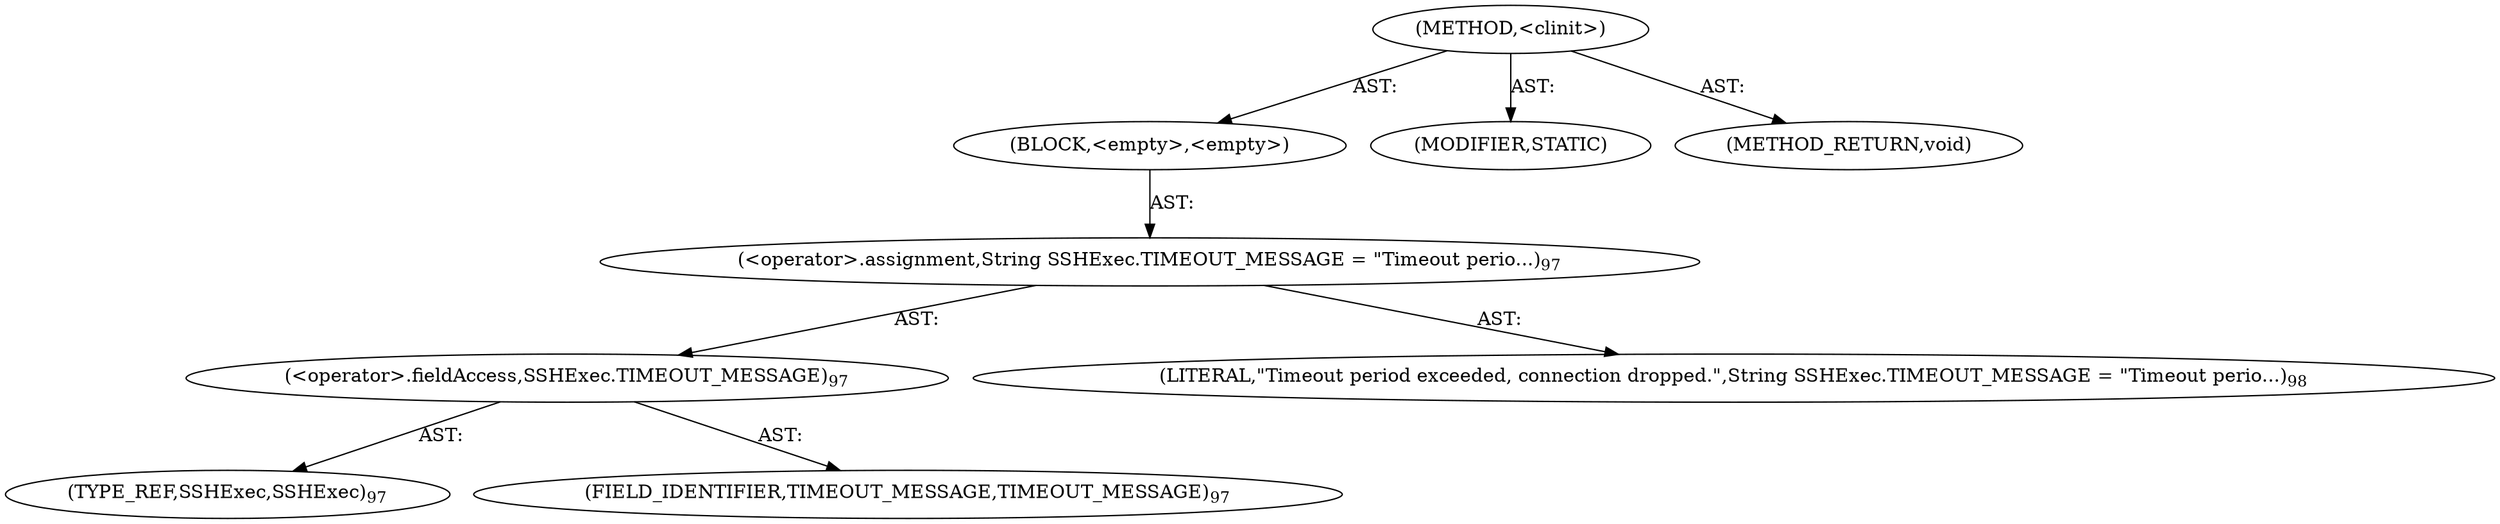 digraph "&lt;clinit&gt;" {  
"111669149704" [label = <(METHOD,&lt;clinit&gt;)> ]
"25769803823" [label = <(BLOCK,&lt;empty&gt;,&lt;empty&gt;)> ]
"30064771242" [label = <(&lt;operator&gt;.assignment,String SSHExec.TIMEOUT_MESSAGE = &quot;Timeout perio...)<SUB>97</SUB>> ]
"30064771243" [label = <(&lt;operator&gt;.fieldAccess,SSHExec.TIMEOUT_MESSAGE)<SUB>97</SUB>> ]
"180388626438" [label = <(TYPE_REF,SSHExec,SSHExec)<SUB>97</SUB>> ]
"55834574885" [label = <(FIELD_IDENTIFIER,TIMEOUT_MESSAGE,TIMEOUT_MESSAGE)<SUB>97</SUB>> ]
"90194313248" [label = <(LITERAL,&quot;Timeout period exceeded, connection dropped.&quot;,String SSHExec.TIMEOUT_MESSAGE = &quot;Timeout perio...)<SUB>98</SUB>> ]
"133143986201" [label = <(MODIFIER,STATIC)> ]
"128849018888" [label = <(METHOD_RETURN,void)> ]
  "111669149704" -> "25769803823"  [ label = "AST: "] 
  "111669149704" -> "133143986201"  [ label = "AST: "] 
  "111669149704" -> "128849018888"  [ label = "AST: "] 
  "25769803823" -> "30064771242"  [ label = "AST: "] 
  "30064771242" -> "30064771243"  [ label = "AST: "] 
  "30064771242" -> "90194313248"  [ label = "AST: "] 
  "30064771243" -> "180388626438"  [ label = "AST: "] 
  "30064771243" -> "55834574885"  [ label = "AST: "] 
}

